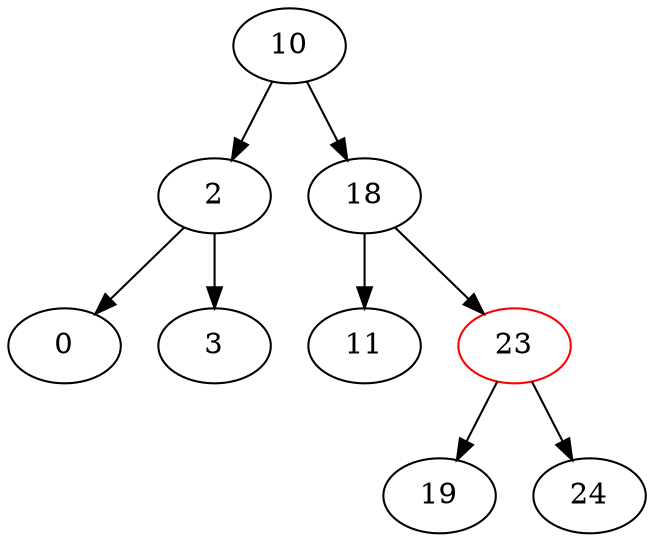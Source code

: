 digraph G { 
	10 [color=black];
	10 -> 2;
	2 [color=black];
	10 -> 18;
	18 [color=black];
	2 [color=black];
	2 -> 0;
	0 [color=black];
	2 -> 3;
	3 [color=black];
	18 [color=black];
	18 -> 11;
	11 [color=black];
	18 -> 23;
	23 [color=red];
	0 [color=black];
	3 [color=black];
	11 [color=black];
	23 [color=red];
	23 -> 19;
	19 [color=black];
	23 -> 24;
	24 [color=black];
	19 [color=black];
	24 [color=black];
}
